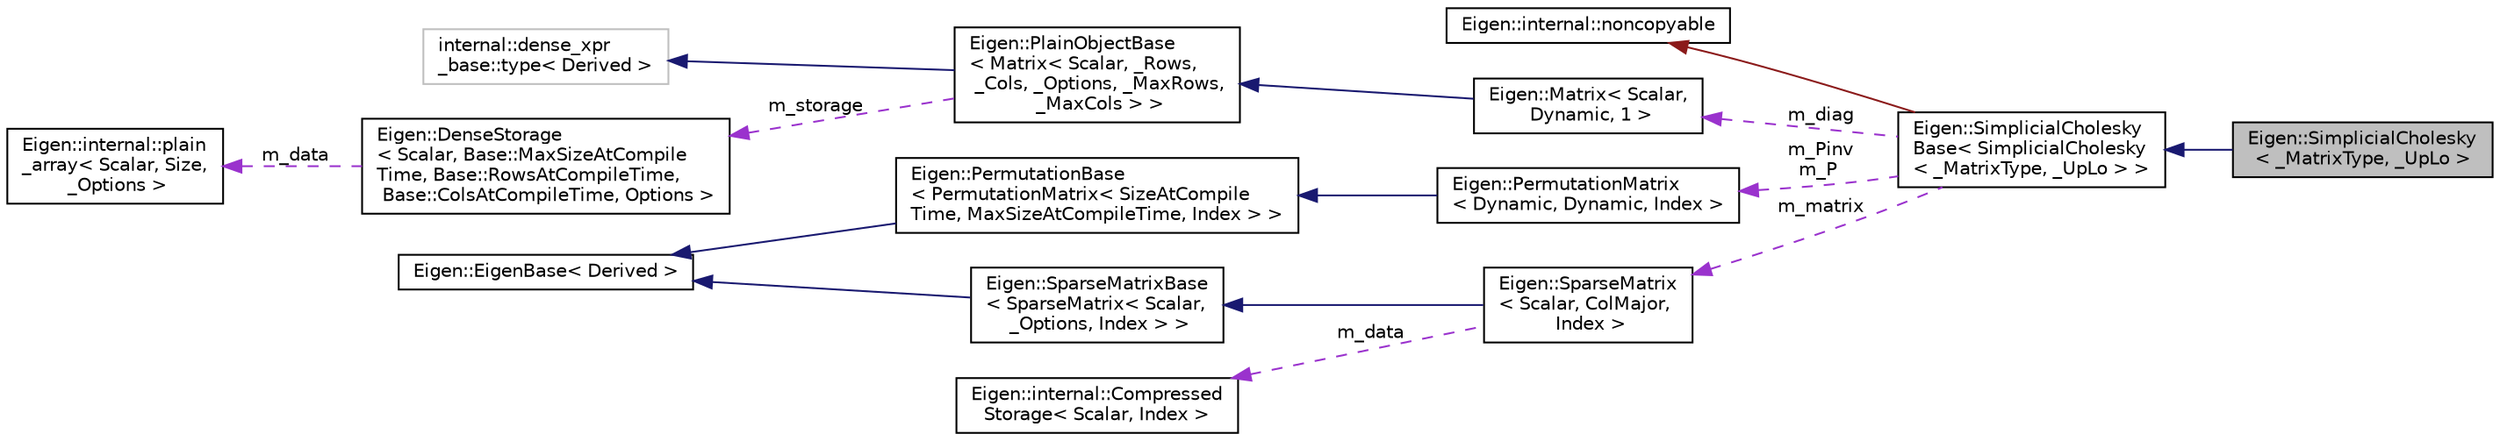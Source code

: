 digraph "Eigen::SimplicialCholesky&lt; _MatrixType, _UpLo &gt;"
{
  edge [fontname="Helvetica",fontsize="10",labelfontname="Helvetica",labelfontsize="10"];
  node [fontname="Helvetica",fontsize="10",shape=record];
  rankdir="LR";
  Node1 [label="Eigen::SimplicialCholesky\l\< _MatrixType, _UpLo \>",height=0.2,width=0.4,color="black", fillcolor="grey75", style="filled" fontcolor="black"];
  Node2 -> Node1 [dir="back",color="midnightblue",fontsize="10",style="solid",fontname="Helvetica"];
  Node2 [label="Eigen::SimplicialCholesky\lBase\< SimplicialCholesky\l\< _MatrixType, _UpLo \> \>",height=0.2,width=0.4,color="black", fillcolor="white", style="filled",URL="$classEigen_1_1SimplicialCholeskyBase.html"];
  Node3 -> Node2 [dir="back",color="firebrick4",fontsize="10",style="solid",fontname="Helvetica"];
  Node3 [label="Eigen::internal::noncopyable",height=0.2,width=0.4,color="black", fillcolor="white", style="filled",URL="$classEigen_1_1internal_1_1noncopyable.html"];
  Node4 -> Node2 [dir="back",color="darkorchid3",fontsize="10",style="dashed",label=" m_diag" ,fontname="Helvetica"];
  Node4 [label="Eigen::Matrix\< Scalar,\l Dynamic, 1 \>",height=0.2,width=0.4,color="black", fillcolor="white", style="filled",URL="$classEigen_1_1Matrix.html"];
  Node5 -> Node4 [dir="back",color="midnightblue",fontsize="10",style="solid",fontname="Helvetica"];
  Node5 [label="Eigen::PlainObjectBase\l\< Matrix\< Scalar, _Rows,\l _Cols, _Options, _MaxRows,\l _MaxCols \> \>",height=0.2,width=0.4,color="black", fillcolor="white", style="filled",URL="$classEigen_1_1PlainObjectBase.html",tooltip="Dense storage base class for matrices and arrays. "];
  Node6 -> Node5 [dir="back",color="midnightblue",fontsize="10",style="solid",fontname="Helvetica"];
  Node6 [label="internal::dense_xpr\l_base::type\< Derived \>",height=0.2,width=0.4,color="grey75", fillcolor="white", style="filled"];
  Node7 -> Node5 [dir="back",color="darkorchid3",fontsize="10",style="dashed",label=" m_storage" ,fontname="Helvetica"];
  Node7 [label="Eigen::DenseStorage\l\< Scalar, Base::MaxSizeAtCompile\lTime, Base::RowsAtCompileTime,\l Base::ColsAtCompileTime, Options \>",height=0.2,width=0.4,color="black", fillcolor="white", style="filled",URL="$classEigen_1_1DenseStorage.html"];
  Node8 -> Node7 [dir="back",color="darkorchid3",fontsize="10",style="dashed",label=" m_data" ,fontname="Helvetica"];
  Node8 [label="Eigen::internal::plain\l_array\< Scalar, Size,\l _Options \>",height=0.2,width=0.4,color="black", fillcolor="white", style="filled",URL="$structEigen_1_1internal_1_1plain__array.html"];
  Node9 -> Node2 [dir="back",color="darkorchid3",fontsize="10",style="dashed",label=" m_Pinv\nm_P" ,fontname="Helvetica"];
  Node9 [label="Eigen::PermutationMatrix\l\< Dynamic, Dynamic, Index \>",height=0.2,width=0.4,color="black", fillcolor="white", style="filled",URL="$classEigen_1_1PermutationMatrix.html"];
  Node10 -> Node9 [dir="back",color="midnightblue",fontsize="10",style="solid",fontname="Helvetica"];
  Node10 [label="Eigen::PermutationBase\l\< PermutationMatrix\< SizeAtCompile\lTime, MaxSizeAtCompileTime, Index \> \>",height=0.2,width=0.4,color="black", fillcolor="white", style="filled",URL="$classEigen_1_1PermutationBase.html",tooltip="Base class for permutations. "];
  Node11 -> Node10 [dir="back",color="midnightblue",fontsize="10",style="solid",fontname="Helvetica"];
  Node11 [label="Eigen::EigenBase\< Derived \>",height=0.2,width=0.4,color="black", fillcolor="white", style="filled",URL="$structEigen_1_1EigenBase.html"];
  Node12 -> Node2 [dir="back",color="darkorchid3",fontsize="10",style="dashed",label=" m_matrix" ,fontname="Helvetica"];
  Node12 [label="Eigen::SparseMatrix\l\< Scalar, ColMajor,\l Index \>",height=0.2,width=0.4,color="black", fillcolor="white", style="filled",URL="$classEigen_1_1SparseMatrix.html"];
  Node13 -> Node12 [dir="back",color="midnightblue",fontsize="10",style="solid",fontname="Helvetica"];
  Node13 [label="Eigen::SparseMatrixBase\l\< SparseMatrix\< Scalar,\l _Options, Index \> \>",height=0.2,width=0.4,color="black", fillcolor="white", style="filled",URL="$classEigen_1_1SparseMatrixBase.html",tooltip="Base class of any sparse matrices or sparse expressions. "];
  Node11 -> Node13 [dir="back",color="midnightblue",fontsize="10",style="solid",fontname="Helvetica"];
  Node14 -> Node12 [dir="back",color="darkorchid3",fontsize="10",style="dashed",label=" m_data" ,fontname="Helvetica"];
  Node14 [label="Eigen::internal::Compressed\lStorage\< Scalar, Index \>",height=0.2,width=0.4,color="black", fillcolor="white", style="filled",URL="$classEigen_1_1internal_1_1CompressedStorage.html"];
}
